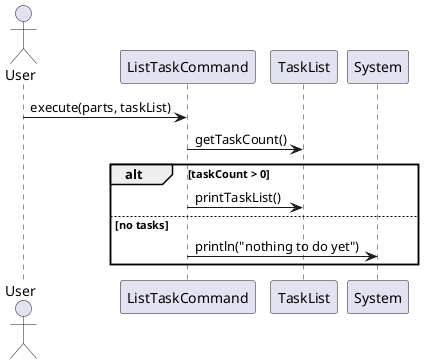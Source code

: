 @startuml
'https://plantuml.com/sequence-diagram

actor User

participant "ListTaskCommand" as ListCmd
participant "TaskList" as TaskList
participant "System" as Console

User -> ListCmd : execute(parts, taskList)

ListCmd -> TaskList : getTaskCount()
alt taskCount > 0
    ListCmd -> TaskList : printTaskList()
else no tasks
    ListCmd -> Console : println("nothing to do yet")
end

@enduml